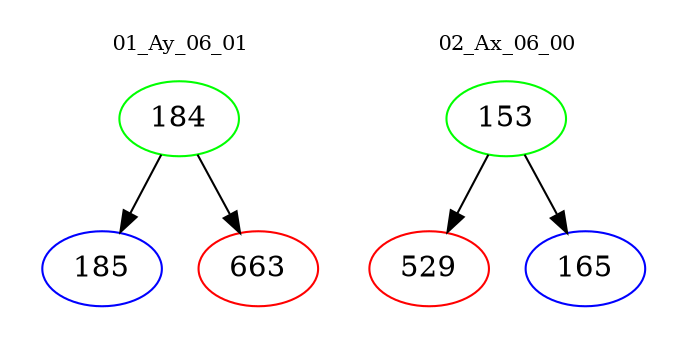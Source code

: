 digraph{
subgraph cluster_0 {
color = white
label = "01_Ay_06_01";
fontsize=10;
T0_184 [label="184", color="green"]
T0_184 -> T0_185 [color="black"]
T0_185 [label="185", color="blue"]
T0_184 -> T0_663 [color="black"]
T0_663 [label="663", color="red"]
}
subgraph cluster_1 {
color = white
label = "02_Ax_06_00";
fontsize=10;
T1_153 [label="153", color="green"]
T1_153 -> T1_529 [color="black"]
T1_529 [label="529", color="red"]
T1_153 -> T1_165 [color="black"]
T1_165 [label="165", color="blue"]
}
}

